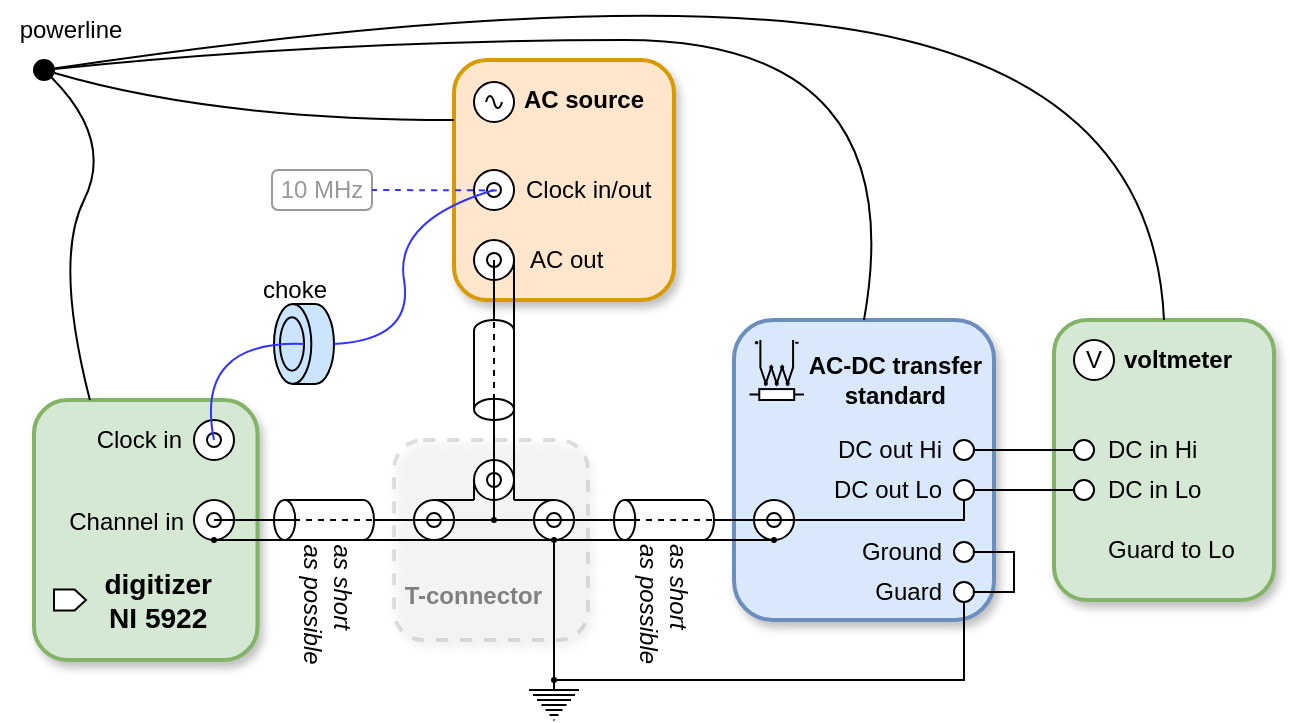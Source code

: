 <mxfile version="24.4.8" type="device">
  <diagram name="Page-1" id="16e2658f-23c8-b752-8be9-c03fbebb8bbe">
    <mxGraphModel dx="714" dy="1352" grid="1" gridSize="10" guides="1" tooltips="1" connect="1" arrows="1" fold="1" page="1" pageScale="1" pageWidth="1169" pageHeight="827" background="none" math="0" shadow="0">
      <root>
        <mxCell id="0" />
        <mxCell id="1" parent="0" />
        <mxCell id="laAMD-W9918imf4lk5Sr-12" value="&lt;font color=&quot;#999999&quot;&gt;10 MHz&lt;/font&gt;" style="rounded=1;whiteSpace=wrap;html=1;glass=0;strokeColor=#999999;" vertex="1" parent="1">
          <mxGeometry x="249" y="75" width="50" height="20" as="geometry" />
        </mxCell>
        <mxCell id="btig7-3qisSnMjI_CleR-5" value="" style="rounded=1;whiteSpace=wrap;html=1;strokeWidth=2;fillColor=#f5f5f5;shadow=1;fontColor=#333333;strokeColor=#666666;dashed=1;opacity=20;" parent="1" vertex="1">
          <mxGeometry x="310" y="210" width="97" height="100" as="geometry" />
        </mxCell>
        <mxCell id="btig7-3qisSnMjI_CleR-197" value="" style="group;shadow=0;" parent="1" vertex="1" connectable="0">
          <mxGeometry x="250" y="142" width="30" height="40" as="geometry" />
        </mxCell>
        <mxCell id="btig7-3qisSnMjI_CleR-194" value="" style="shape=cylinder3;whiteSpace=wrap;html=1;boundedLbl=1;backgroundOutline=1;size=9.333;direction=north;shadow=0;fillColor=#CCE5FF;" parent="btig7-3qisSnMjI_CleR-197" vertex="1">
          <mxGeometry width="30" height="40" as="geometry" />
        </mxCell>
        <mxCell id="btig7-3qisSnMjI_CleR-196" value="" style="ellipse;whiteSpace=wrap;html=1;fillColor=#CCE5FF;" parent="btig7-3qisSnMjI_CleR-197" vertex="1">
          <mxGeometry x="3" y="6.667" width="12" height="26.667" as="geometry" />
        </mxCell>
        <mxCell id="btig7-3qisSnMjI_CleR-2" value="&lt;div style=&quot;&quot;&gt;&lt;br&gt;&lt;/div&gt;" style="rounded=1;whiteSpace=wrap;html=1;align=center;strokeWidth=2;fillColor=#dae8fc;glass=0;shadow=1;strokeColor=#6c8ebf;" parent="1" vertex="1">
          <mxGeometry x="480" y="150" width="130" height="150" as="geometry" />
        </mxCell>
        <mxCell id="btig7-3qisSnMjI_CleR-1" value="" style="rounded=1;whiteSpace=wrap;html=1;strokeWidth=2;fillColor=#d5e8d4;shadow=1;strokeColor=#82b366;" parent="1" vertex="1">
          <mxGeometry x="130" y="190" width="111.75" height="130" as="geometry" />
        </mxCell>
        <mxCell id="btig7-3qisSnMjI_CleR-3" value="" style="rounded=1;whiteSpace=wrap;html=1;strokeWidth=2;fillColor=#d5e8d4;glass=0;shadow=1;strokeColor=#82b366;" parent="1" vertex="1">
          <mxGeometry x="640" y="150" width="110" height="140" as="geometry" />
        </mxCell>
        <mxCell id="btig7-3qisSnMjI_CleR-4" value="&lt;h3&gt;&lt;br&gt;&lt;/h3&gt;" style="rounded=1;whiteSpace=wrap;html=1;strokeWidth=2;fillColor=#ffe6cc;shadow=1;strokeColor=#d79b00;" parent="1" vertex="1">
          <mxGeometry x="340" y="20" width="110" height="120" as="geometry" />
        </mxCell>
        <mxCell id="btig7-3qisSnMjI_CleR-75" style="edgeStyle=orthogonalEdgeStyle;rounded=0;orthogonalLoop=1;jettySize=auto;html=1;entryX=0.5;entryY=1;entryDx=0;entryDy=0;endArrow=none;endFill=0;exitX=0.5;exitY=1;exitDx=0;exitDy=0;" parent="1" source="laAMD-W9918imf4lk5Sr-1" target="btig7-3qisSnMjI_CleR-20" edge="1">
          <mxGeometry relative="1" as="geometry">
            <Array as="points">
              <mxPoint x="390" y="330" />
              <mxPoint x="595" y="330" />
            </Array>
            <mxPoint x="390" y="309" as="sourcePoint" />
          </mxGeometry>
        </mxCell>
        <mxCell id="btig7-3qisSnMjI_CleR-8" value="" style="pointerEvents=1;verticalLabelPosition=bottom;shadow=0;dashed=0;align=center;html=1;verticalAlign=top;shape=mxgraph.electrical.signal_sources.source;aspect=fixed;points=[[0.5,0,0],[1,0.5,0],[0.5,1,0],[0,0.5,0]];elSignalType=ac;" parent="1" vertex="1">
          <mxGeometry x="350" y="31" width="20" height="20" as="geometry" />
        </mxCell>
        <mxCell id="btig7-3qisSnMjI_CleR-11" value="" style="pointerEvents=1;verticalLabelPosition=bottom;shadow=0;dashed=0;align=center;html=1;verticalAlign=top;shape=mxgraph.electrical.signal_sources.protective_earth;" parent="1" vertex="1">
          <mxGeometry x="377.5" y="330" width="25" height="20" as="geometry" />
        </mxCell>
        <mxCell id="btig7-3qisSnMjI_CleR-15" value="" style="verticalLabelPosition=bottom;shadow=0;dashed=0;align=center;html=1;verticalAlign=top;strokeWidth=1;shape=ellipse;" parent="1" vertex="1">
          <mxGeometry x="590" y="210" width="10" height="10" as="geometry" />
        </mxCell>
        <mxCell id="btig7-3qisSnMjI_CleR-16" value="" style="verticalLabelPosition=bottom;shadow=0;dashed=0;align=center;html=1;verticalAlign=top;strokeWidth=1;shape=ellipse;" parent="1" vertex="1">
          <mxGeometry x="590" y="230" width="10" height="10" as="geometry" />
        </mxCell>
        <mxCell id="btig7-3qisSnMjI_CleR-18" value="Channel in" style="text;html=1;align=right;verticalAlign=middle;resizable=0;points=[];autosize=1;strokeColor=none;fillColor=none;" parent="1" vertex="1">
          <mxGeometry x="126" y="236" width="80" height="30" as="geometry" />
        </mxCell>
        <mxCell id="btig7-3qisSnMjI_CleR-19" value="" style="verticalLabelPosition=bottom;shadow=0;dashed=0;align=center;html=1;verticalAlign=top;strokeWidth=1;shape=ellipse;" parent="1" vertex="1">
          <mxGeometry x="590" y="261" width="10" height="10" as="geometry" />
        </mxCell>
        <mxCell id="btig7-3qisSnMjI_CleR-20" value="" style="verticalLabelPosition=bottom;shadow=0;dashed=0;align=center;html=1;verticalAlign=top;strokeWidth=1;shape=ellipse;" parent="1" vertex="1">
          <mxGeometry x="590" y="281" width="10" height="10" as="geometry" />
        </mxCell>
        <mxCell id="btig7-3qisSnMjI_CleR-21" value="Ground" style="text;html=1;align=right;verticalAlign=middle;resizable=0;points=[];autosize=1;strokeColor=none;fillColor=none;" parent="1" vertex="1">
          <mxGeometry x="525" y="251" width="60" height="30" as="geometry" />
        </mxCell>
        <mxCell id="btig7-3qisSnMjI_CleR-22" value="&lt;div style=&quot;&quot;&gt;&lt;span style=&quot;background-color: initial;&quot;&gt;Guard&lt;/span&gt;&lt;/div&gt;" style="text;html=1;align=right;verticalAlign=middle;resizable=0;points=[];autosize=1;strokeColor=none;fillColor=none;" parent="1" vertex="1">
          <mxGeometry x="525" y="271" width="60" height="30" as="geometry" />
        </mxCell>
        <mxCell id="btig7-3qisSnMjI_CleR-23" value="&lt;h4 style=&quot;text-align: center;&quot;&gt;&lt;span style=&quot;background-color: initial;&quot;&gt;AC-DC transfer&lt;br&gt;&lt;/span&gt;&lt;span style=&quot;background-color: initial;&quot;&gt;standard&lt;/span&gt;&lt;/h4&gt;" style="text;html=1;align=right;verticalAlign=middle;resizable=0;points=[];autosize=1;strokeColor=none;fillColor=none;" parent="1" vertex="1">
          <mxGeometry x="495" y="145" width="110" height="70" as="geometry" />
        </mxCell>
        <mxCell id="btig7-3qisSnMjI_CleR-24" value="DC&amp;nbsp;&lt;span style=&quot;background-color: initial;&quot;&gt;out Lo&lt;/span&gt;" style="text;html=1;align=right;verticalAlign=middle;resizable=0;points=[];autosize=1;strokeColor=none;fillColor=none;" parent="1" vertex="1">
          <mxGeometry x="505" y="220" width="80" height="30" as="geometry" />
        </mxCell>
        <mxCell id="btig7-3qisSnMjI_CleR-28" value="DC&amp;nbsp;&lt;span style=&quot;background-color: initial;&quot;&gt;in Hi&lt;/span&gt;" style="text;html=1;align=left;verticalAlign=middle;resizable=0;points=[];autosize=1;strokeColor=none;fillColor=none;" parent="1" vertex="1">
          <mxGeometry x="665" y="200" width="70" height="30" as="geometry" />
        </mxCell>
        <mxCell id="btig7-3qisSnMjI_CleR-32" value="&lt;div style=&quot;&quot;&gt;&lt;span style=&quot;background-color: initial;&quot;&gt;Guard to Lo&lt;/span&gt;&lt;/div&gt;" style="text;html=1;align=left;verticalAlign=middle;resizable=0;points=[];autosize=1;strokeColor=none;fillColor=none;" parent="1" vertex="1">
          <mxGeometry x="665" y="250" width="90" height="30" as="geometry" />
        </mxCell>
        <mxCell id="btig7-3qisSnMjI_CleR-33" value="DC&amp;nbsp;&lt;span style=&quot;background-color: initial;&quot;&gt;in Lo&lt;/span&gt;" style="text;html=1;align=left;verticalAlign=middle;resizable=0;points=[];autosize=1;strokeColor=none;fillColor=none;" parent="1" vertex="1">
          <mxGeometry x="665" y="220" width="70" height="30" as="geometry" />
        </mxCell>
        <mxCell id="btig7-3qisSnMjI_CleR-34" value="" style="verticalLabelPosition=bottom;shadow=0;dashed=0;align=center;html=1;verticalAlign=top;strokeWidth=1;shape=ellipse;" parent="1" vertex="1">
          <mxGeometry x="650" y="210" width="10" height="10" as="geometry" />
        </mxCell>
        <mxCell id="btig7-3qisSnMjI_CleR-35" value="" style="verticalLabelPosition=bottom;shadow=0;dashed=0;align=center;html=1;verticalAlign=top;strokeWidth=1;shape=ellipse;" parent="1" vertex="1">
          <mxGeometry x="650" y="230" width="10" height="10" as="geometry" />
        </mxCell>
        <mxCell id="btig7-3qisSnMjI_CleR-38" value="&lt;h4 style=&quot;text-align: center;&quot;&gt;voltmeter&lt;/h4&gt;" style="text;html=1;align=right;verticalAlign=middle;resizable=0;points=[];autosize=1;strokeColor=none;fillColor=none;" parent="1" vertex="1">
          <mxGeometry x="650" y="140" width="80" height="60" as="geometry" />
        </mxCell>
        <mxCell id="btig7-3qisSnMjI_CleR-39" value="" style="endArrow=none;html=1;rounded=0;exitX=0;exitY=0.5;exitDx=0;exitDy=0;entryX=1;entryY=0.5;entryDx=0;entryDy=0;" parent="1" source="btig7-3qisSnMjI_CleR-34" target="btig7-3qisSnMjI_CleR-15" edge="1">
          <mxGeometry width="50" height="50" relative="1" as="geometry">
            <mxPoint x="450" y="430" as="sourcePoint" />
            <mxPoint x="500" y="380" as="targetPoint" />
          </mxGeometry>
        </mxCell>
        <mxCell id="btig7-3qisSnMjI_CleR-40" value="" style="endArrow=none;html=1;rounded=0;exitX=0;exitY=0.5;exitDx=0;exitDy=0;entryX=1;entryY=0.5;entryDx=0;entryDy=0;" parent="1" source="btig7-3qisSnMjI_CleR-35" target="btig7-3qisSnMjI_CleR-16" edge="1">
          <mxGeometry width="50" height="50" relative="1" as="geometry">
            <mxPoint x="700" y="359.81" as="sourcePoint" />
            <mxPoint x="610" y="359.81" as="targetPoint" />
          </mxGeometry>
        </mxCell>
        <mxCell id="btig7-3qisSnMjI_CleR-41" value="" style="endArrow=none;html=1;rounded=0;exitX=1;exitY=0.5;exitDx=0;exitDy=0;entryX=1;entryY=0.5;entryDx=0;entryDy=0;" parent="1" source="btig7-3qisSnMjI_CleR-19" target="btig7-3qisSnMjI_CleR-20" edge="1">
          <mxGeometry width="50" height="50" relative="1" as="geometry">
            <mxPoint x="590" y="261" as="sourcePoint" />
            <mxPoint x="620" y="266" as="targetPoint" />
            <Array as="points">
              <mxPoint x="620" y="266" />
              <mxPoint x="620" y="286" />
            </Array>
          </mxGeometry>
        </mxCell>
        <mxCell id="btig7-3qisSnMjI_CleR-65" value="Clock in" style="text;html=1;align=right;verticalAlign=middle;resizable=0;points=[];autosize=1;strokeColor=none;fillColor=none;" parent="1" vertex="1">
          <mxGeometry x="135" y="195" width="70" height="30" as="geometry" />
        </mxCell>
        <mxCell id="btig7-3qisSnMjI_CleR-68" value="Clock in/out" style="text;html=1;align=left;verticalAlign=middle;resizable=0;points=[];autosize=1;strokeColor=none;fillColor=none;" parent="1" vertex="1">
          <mxGeometry x="374" y="70" width="90" height="30" as="geometry" />
        </mxCell>
        <mxCell id="btig7-3qisSnMjI_CleR-72" value="&lt;h3 style=&quot;text-align: center;&quot;&gt;digitizer&lt;br&gt;NI 5922&lt;/h3&gt;" style="text;html=1;align=right;verticalAlign=middle;resizable=0;points=[];autosize=1;strokeColor=none;fillColor=none;" parent="1" vertex="1">
          <mxGeometry x="140" y="250" width="80" height="80" as="geometry" />
        </mxCell>
        <mxCell id="btig7-3qisSnMjI_CleR-73" value="&lt;h4 style=&quot;text-align: center;&quot;&gt;AC source&lt;/h4&gt;" style="text;html=1;align=right;verticalAlign=middle;resizable=0;points=[];autosize=1;strokeColor=none;fillColor=none;" parent="1" vertex="1">
          <mxGeometry x="356" y="10" width="80" height="60" as="geometry" />
        </mxCell>
        <mxCell id="btig7-3qisSnMjI_CleR-101" value="&lt;h4 style=&quot;text-align: center;&quot;&gt;T-connector&lt;/h4&gt;" style="text;html=1;align=right;verticalAlign=middle;resizable=0;points=[];autosize=1;strokeColor=none;fillColor=none;fontColor=#808080;" parent="1" vertex="1">
          <mxGeometry x="295" y="258" width="90" height="60" as="geometry" />
        </mxCell>
        <mxCell id="btig7-3qisSnMjI_CleR-137" value="" style="group" parent="1" vertex="1" connectable="0">
          <mxGeometry x="210" y="240" width="130" height="22" as="geometry" />
        </mxCell>
        <mxCell id="btig7-3qisSnMjI_CleR-136" style="edgeStyle=orthogonalEdgeStyle;rounded=0;orthogonalLoop=1;jettySize=auto;html=1;exitX=0;exitY=1;exitDx=0;exitDy=-5.321;exitPerimeter=0;entryX=0.5;entryY=1;entryDx=0;entryDy=0;endArrow=none;endFill=0;" parent="btig7-3qisSnMjI_CleR-137" source="btig7-3qisSnMjI_CleR-113" target="btig7-3qisSnMjI_CleR-123" edge="1">
          <mxGeometry relative="1" as="geometry" />
        </mxCell>
        <mxCell id="btig7-3qisSnMjI_CleR-113" value="" style="shape=cylinder3;whiteSpace=wrap;html=1;boundedLbl=1;backgroundOutline=1;size=5.321;direction=north;" parent="btig7-3qisSnMjI_CleR-137" vertex="1">
          <mxGeometry x="40" width="50" height="20" as="geometry" />
        </mxCell>
        <mxCell id="btig7-3qisSnMjI_CleR-114" value="" style="verticalLabelPosition=bottom;shadow=0;dashed=0;align=center;html=1;verticalAlign=top;strokeWidth=1;shape=ellipse;" parent="btig7-3qisSnMjI_CleR-137" vertex="1">
          <mxGeometry width="20" height="20" as="geometry" />
        </mxCell>
        <mxCell id="btig7-3qisSnMjI_CleR-115" value="" style="verticalLabelPosition=bottom;shadow=0;dashed=0;align=center;html=1;verticalAlign=top;strokeWidth=1;shape=ellipse;" parent="btig7-3qisSnMjI_CleR-137" vertex="1">
          <mxGeometry x="6.5" y="6.5" width="7" height="7" as="geometry" />
        </mxCell>
        <mxCell id="btig7-3qisSnMjI_CleR-118" value="" style="endArrow=none;html=1;rounded=0;curved=0;endFill=0;sourcePerimeterSpacing=0;strokeColor=default;" parent="btig7-3qisSnMjI_CleR-137" edge="1">
          <mxGeometry width="50" height="50" relative="1" as="geometry">
            <mxPoint x="10" y="10" as="sourcePoint" />
            <mxPoint x="50" y="10" as="targetPoint" />
          </mxGeometry>
        </mxCell>
        <mxCell id="btig7-3qisSnMjI_CleR-120" value="" style="endArrow=none;html=1;rounded=0;curved=0;endFill=0;dashed=1;" parent="btig7-3qisSnMjI_CleR-137" edge="1">
          <mxGeometry width="50" height="50" relative="1" as="geometry">
            <mxPoint x="50" y="9.94" as="sourcePoint" />
            <mxPoint x="90" y="9.94" as="targetPoint" />
          </mxGeometry>
        </mxCell>
        <mxCell id="btig7-3qisSnMjI_CleR-123" value="" style="verticalLabelPosition=bottom;shadow=0;dashed=0;align=center;html=1;verticalAlign=top;strokeWidth=1;shape=ellipse;" parent="btig7-3qisSnMjI_CleR-137" vertex="1">
          <mxGeometry x="110" width="20" height="20" as="geometry" />
        </mxCell>
        <mxCell id="btig7-3qisSnMjI_CleR-124" value="" style="verticalLabelPosition=bottom;shadow=0;dashed=0;align=center;html=1;verticalAlign=top;strokeWidth=1;shape=ellipse;" parent="btig7-3qisSnMjI_CleR-137" vertex="1">
          <mxGeometry x="116.5" y="6.5" width="7" height="7" as="geometry" />
        </mxCell>
        <mxCell id="btig7-3qisSnMjI_CleR-122" value="" style="endArrow=none;html=1;rounded=0;curved=0;endFill=0;" parent="btig7-3qisSnMjI_CleR-137" edge="1">
          <mxGeometry width="50" height="50" relative="1" as="geometry">
            <mxPoint x="90" y="10.02" as="sourcePoint" />
            <mxPoint x="120" y="9.94" as="targetPoint" />
          </mxGeometry>
        </mxCell>
        <mxCell id="btig7-3qisSnMjI_CleR-135" style="edgeStyle=orthogonalEdgeStyle;rounded=0;orthogonalLoop=1;jettySize=auto;html=1;exitX=0.5;exitY=1;exitDx=0;exitDy=0;entryX=0;entryY=0;entryDx=0;entryDy=5.321;entryPerimeter=0;endArrow=none;endFill=0;" parent="btig7-3qisSnMjI_CleR-137" source="btig7-3qisSnMjI_CleR-114" target="btig7-3qisSnMjI_CleR-113" edge="1">
          <mxGeometry relative="1" as="geometry" />
        </mxCell>
        <mxCell id="laAMD-W9918imf4lk5Sr-27" value="" style="ellipse;whiteSpace=wrap;html=1;aspect=fixed;fillColor=#000000;" vertex="1" parent="btig7-3qisSnMjI_CleR-137">
          <mxGeometry x="9" y="19" width="2" height="2" as="geometry" />
        </mxCell>
        <mxCell id="btig7-3qisSnMjI_CleR-139" value="" style="group" parent="1" vertex="1" connectable="0">
          <mxGeometry x="380" y="240" width="130" height="22" as="geometry" />
        </mxCell>
        <mxCell id="btig7-3qisSnMjI_CleR-140" style="edgeStyle=orthogonalEdgeStyle;rounded=0;orthogonalLoop=1;jettySize=auto;html=1;exitX=0;exitY=1;exitDx=0;exitDy=-5.321;exitPerimeter=0;entryX=0.5;entryY=1;entryDx=0;entryDy=0;endArrow=none;endFill=0;" parent="btig7-3qisSnMjI_CleR-139" source="btig7-3qisSnMjI_CleR-141" target="btig7-3qisSnMjI_CleR-146" edge="1">
          <mxGeometry relative="1" as="geometry" />
        </mxCell>
        <mxCell id="btig7-3qisSnMjI_CleR-141" value="" style="shape=cylinder3;whiteSpace=wrap;html=1;boundedLbl=1;backgroundOutline=1;size=5.321;direction=north;" parent="btig7-3qisSnMjI_CleR-139" vertex="1">
          <mxGeometry x="40" width="50" height="20" as="geometry" />
        </mxCell>
        <mxCell id="btig7-3qisSnMjI_CleR-142" value="" style="verticalLabelPosition=bottom;shadow=0;dashed=0;align=center;html=1;verticalAlign=top;strokeWidth=1;shape=ellipse;" parent="btig7-3qisSnMjI_CleR-139" vertex="1">
          <mxGeometry width="20" height="20" as="geometry" />
        </mxCell>
        <mxCell id="btig7-3qisSnMjI_CleR-143" value="" style="verticalLabelPosition=bottom;shadow=0;dashed=0;align=center;html=1;verticalAlign=top;strokeWidth=1;shape=ellipse;" parent="btig7-3qisSnMjI_CleR-139" vertex="1">
          <mxGeometry x="6.5" y="6.5" width="7" height="7" as="geometry" />
        </mxCell>
        <mxCell id="btig7-3qisSnMjI_CleR-144" value="" style="endArrow=none;html=1;rounded=0;curved=0;endFill=0;sourcePerimeterSpacing=0;strokeColor=default;" parent="btig7-3qisSnMjI_CleR-139" edge="1">
          <mxGeometry width="50" height="50" relative="1" as="geometry">
            <mxPoint x="10" y="10" as="sourcePoint" />
            <mxPoint x="50" y="10" as="targetPoint" />
          </mxGeometry>
        </mxCell>
        <mxCell id="btig7-3qisSnMjI_CleR-145" value="" style="endArrow=none;html=1;rounded=0;curved=0;endFill=0;dashed=1;" parent="btig7-3qisSnMjI_CleR-139" edge="1">
          <mxGeometry width="50" height="50" relative="1" as="geometry">
            <mxPoint x="50" y="9.94" as="sourcePoint" />
            <mxPoint x="90" y="9.94" as="targetPoint" />
          </mxGeometry>
        </mxCell>
        <mxCell id="btig7-3qisSnMjI_CleR-146" value="" style="verticalLabelPosition=bottom;shadow=0;dashed=0;align=center;html=1;verticalAlign=top;strokeWidth=1;shape=ellipse;" parent="btig7-3qisSnMjI_CleR-139" vertex="1">
          <mxGeometry x="110" width="20" height="20" as="geometry" />
        </mxCell>
        <mxCell id="btig7-3qisSnMjI_CleR-147" value="" style="verticalLabelPosition=bottom;shadow=0;dashed=0;align=center;html=1;verticalAlign=top;strokeWidth=1;shape=ellipse;" parent="btig7-3qisSnMjI_CleR-139" vertex="1">
          <mxGeometry x="116.5" y="6.5" width="7" height="7" as="geometry" />
        </mxCell>
        <mxCell id="btig7-3qisSnMjI_CleR-148" value="" style="endArrow=none;html=1;rounded=0;curved=0;endFill=0;" parent="btig7-3qisSnMjI_CleR-139" edge="1">
          <mxGeometry width="50" height="50" relative="1" as="geometry">
            <mxPoint x="90" y="10.02" as="sourcePoint" />
            <mxPoint x="120" y="9.94" as="targetPoint" />
          </mxGeometry>
        </mxCell>
        <mxCell id="btig7-3qisSnMjI_CleR-149" style="edgeStyle=orthogonalEdgeStyle;rounded=0;orthogonalLoop=1;jettySize=auto;html=1;exitX=0.5;exitY=1;exitDx=0;exitDy=0;entryX=0;entryY=0;entryDx=0;entryDy=5.321;entryPerimeter=0;endArrow=none;endFill=0;" parent="btig7-3qisSnMjI_CleR-139" source="btig7-3qisSnMjI_CleR-142" target="btig7-3qisSnMjI_CleR-141" edge="1">
          <mxGeometry relative="1" as="geometry" />
        </mxCell>
        <mxCell id="laAMD-W9918imf4lk5Sr-26" value="" style="ellipse;whiteSpace=wrap;html=1;aspect=fixed;fillColor=#000000;" vertex="1" parent="btig7-3qisSnMjI_CleR-139">
          <mxGeometry x="119" y="19" width="2" height="2" as="geometry" />
        </mxCell>
        <mxCell id="btig7-3qisSnMjI_CleR-172" value="" style="group" parent="1" vertex="1" connectable="0">
          <mxGeometry x="210" y="200" width="20" height="20" as="geometry" />
        </mxCell>
        <mxCell id="btig7-3qisSnMjI_CleR-164" value="" style="verticalLabelPosition=bottom;shadow=0;dashed=0;align=center;html=1;verticalAlign=top;strokeWidth=1;shape=ellipse;" parent="btig7-3qisSnMjI_CleR-172" vertex="1">
          <mxGeometry width="20" height="20" as="geometry" />
        </mxCell>
        <mxCell id="btig7-3qisSnMjI_CleR-165" value="" style="verticalLabelPosition=bottom;shadow=0;dashed=0;align=center;html=1;verticalAlign=top;strokeWidth=1;shape=ellipse;" parent="btig7-3qisSnMjI_CleR-172" vertex="1">
          <mxGeometry x="6.5" y="6.5" width="7" height="7" as="geometry" />
        </mxCell>
        <mxCell id="btig7-3qisSnMjI_CleR-173" value="" style="group" parent="1" vertex="1" connectable="0">
          <mxGeometry x="350" y="75" width="20" height="20" as="geometry" />
        </mxCell>
        <mxCell id="btig7-3qisSnMjI_CleR-168" value="" style="verticalLabelPosition=bottom;shadow=0;dashed=0;align=center;html=1;verticalAlign=top;strokeWidth=1;shape=ellipse;" parent="btig7-3qisSnMjI_CleR-173" vertex="1">
          <mxGeometry width="20" height="20" as="geometry" />
        </mxCell>
        <mxCell id="btig7-3qisSnMjI_CleR-169" value="" style="verticalLabelPosition=bottom;shadow=0;dashed=0;align=center;html=1;verticalAlign=top;strokeWidth=1;shape=ellipse;" parent="btig7-3qisSnMjI_CleR-173" vertex="1">
          <mxGeometry x="6.5" y="6.5" width="7" height="7" as="geometry" />
        </mxCell>
        <mxCell id="btig7-3qisSnMjI_CleR-176" value="" style="group" parent="1" vertex="1" connectable="0">
          <mxGeometry x="350" y="110" width="20" height="130" as="geometry" />
        </mxCell>
        <mxCell id="btig7-3qisSnMjI_CleR-175" value="" style="group" parent="btig7-3qisSnMjI_CleR-176" vertex="1" connectable="0">
          <mxGeometry width="20" height="20" as="geometry" />
        </mxCell>
        <mxCell id="btig7-3qisSnMjI_CleR-157" value="" style="verticalLabelPosition=bottom;shadow=0;dashed=0;align=center;html=1;verticalAlign=top;strokeWidth=1;shape=ellipse;rotation=-90;" parent="btig7-3qisSnMjI_CleR-175" vertex="1">
          <mxGeometry width="20" height="20" as="geometry" />
        </mxCell>
        <mxCell id="btig7-3qisSnMjI_CleR-158" value="" style="verticalLabelPosition=bottom;shadow=0;dashed=0;align=center;html=1;verticalAlign=top;strokeWidth=1;shape=ellipse;rotation=-90;" parent="btig7-3qisSnMjI_CleR-175" vertex="1">
          <mxGeometry x="6.5" y="6.5" width="7" height="7" as="geometry" />
        </mxCell>
        <mxCell id="btig7-3qisSnMjI_CleR-151" style="edgeStyle=orthogonalEdgeStyle;rounded=0;orthogonalLoop=1;jettySize=auto;html=1;exitX=0;exitY=1;exitDx=0;exitDy=-5.321;exitPerimeter=0;entryX=0.5;entryY=1;entryDx=0;entryDy=0;endArrow=none;endFill=0;" parent="btig7-3qisSnMjI_CleR-176" source="btig7-3qisSnMjI_CleR-152" target="btig7-3qisSnMjI_CleR-157" edge="1">
          <mxGeometry relative="1" as="geometry" />
        </mxCell>
        <mxCell id="btig7-3qisSnMjI_CleR-152" value="" style="shape=cylinder3;whiteSpace=wrap;html=1;boundedLbl=1;backgroundOutline=1;size=5.321;direction=north;rotation=-90;" parent="btig7-3qisSnMjI_CleR-176" vertex="1">
          <mxGeometry x="-15" y="55" width="50" height="20" as="geometry" />
        </mxCell>
        <mxCell id="btig7-3qisSnMjI_CleR-156" value="" style="endArrow=none;html=1;rounded=0;curved=0;endFill=0;dashed=1;" parent="btig7-3qisSnMjI_CleR-176" edge="1">
          <mxGeometry width="50" height="50" relative="1" as="geometry">
            <mxPoint x="10" y="80" as="sourcePoint" />
            <mxPoint x="10" y="40" as="targetPoint" />
          </mxGeometry>
        </mxCell>
        <mxCell id="btig7-3qisSnMjI_CleR-159" value="" style="endArrow=none;html=1;rounded=0;curved=0;endFill=0;" parent="btig7-3qisSnMjI_CleR-176" edge="1">
          <mxGeometry width="50" height="50" relative="1" as="geometry">
            <mxPoint x="10" y="40" as="sourcePoint" />
            <mxPoint x="10" y="10" as="targetPoint" />
          </mxGeometry>
        </mxCell>
        <mxCell id="btig7-3qisSnMjI_CleR-160" style="edgeStyle=orthogonalEdgeStyle;rounded=0;orthogonalLoop=1;jettySize=auto;html=1;exitX=0.5;exitY=1;exitDx=0;exitDy=0;entryX=0;entryY=0;entryDx=0;entryDy=5.321;entryPerimeter=0;endArrow=none;endFill=0;" parent="btig7-3qisSnMjI_CleR-176" source="btig7-3qisSnMjI_CleR-153" target="btig7-3qisSnMjI_CleR-152" edge="1">
          <mxGeometry relative="1" as="geometry" />
        </mxCell>
        <mxCell id="btig7-3qisSnMjI_CleR-174" value="" style="group" parent="btig7-3qisSnMjI_CleR-176" vertex="1" connectable="0">
          <mxGeometry y="110" width="20" height="20" as="geometry" />
        </mxCell>
        <mxCell id="btig7-3qisSnMjI_CleR-153" value="" style="verticalLabelPosition=bottom;shadow=0;dashed=0;align=center;html=1;verticalAlign=top;strokeWidth=1;shape=ellipse;rotation=-90;" parent="btig7-3qisSnMjI_CleR-174" vertex="1">
          <mxGeometry width="20" height="20" as="geometry" />
        </mxCell>
        <mxCell id="btig7-3qisSnMjI_CleR-154" value="" style="verticalLabelPosition=bottom;shadow=0;dashed=0;align=center;html=1;verticalAlign=top;strokeWidth=1;shape=ellipse;rotation=-90;" parent="btig7-3qisSnMjI_CleR-174" vertex="1">
          <mxGeometry x="6.5" y="6.5" width="7" height="7" as="geometry" />
        </mxCell>
        <mxCell id="btig7-3qisSnMjI_CleR-155" value="" style="endArrow=none;html=1;rounded=0;curved=0;endFill=0;sourcePerimeterSpacing=0;strokeColor=default;" parent="btig7-3qisSnMjI_CleR-176" edge="1">
          <mxGeometry width="50" height="50" relative="1" as="geometry">
            <mxPoint x="10" y="120" as="sourcePoint" />
            <mxPoint x="10" y="80" as="targetPoint" />
          </mxGeometry>
        </mxCell>
        <mxCell id="btig7-3qisSnMjI_CleR-177" value="" style="curved=1;endArrow=none;html=1;rounded=0;endFill=0;entryX=0.5;entryY=0.5;entryDx=0;entryDy=0;entryPerimeter=0;exitX=0.5;exitY=1;exitDx=0;exitDy=0;exitPerimeter=0;strokeColor=#3333FF;" parent="1" target="btig7-3qisSnMjI_CleR-169" edge="1" source="btig7-3qisSnMjI_CleR-194">
          <mxGeometry width="50" height="50" relative="1" as="geometry">
            <mxPoint x="270" y="130" as="sourcePoint" />
            <mxPoint x="370" y="150" as="targetPoint" />
            <Array as="points">
              <mxPoint x="320" y="160" />
              <mxPoint x="310" y="100" />
            </Array>
          </mxGeometry>
        </mxCell>
        <mxCell id="btig7-3qisSnMjI_CleR-179" value="&lt;i&gt;as short&lt;/i&gt;&lt;div&gt;&lt;i&gt;as possible&lt;/i&gt;&lt;/div&gt;" style="text;html=1;align=left;verticalAlign=middle;resizable=0;points=[];autosize=1;strokeColor=none;fillColor=none;rotation=90;" parent="1" vertex="1">
          <mxGeometry x="236.75" y="280" width="80" height="40" as="geometry" />
        </mxCell>
        <mxCell id="btig7-3qisSnMjI_CleR-183" value="&lt;i&gt;as short&lt;/i&gt;&lt;div style=&quot;&quot;&gt;&lt;i&gt;as possible&lt;/i&gt;&lt;/div&gt;" style="text;html=1;align=left;verticalAlign=middle;resizable=0;points=[];autosize=1;strokeColor=none;fillColor=none;rotation=90;" parent="1" vertex="1">
          <mxGeometry x="405" y="280" width="80" height="40" as="geometry" />
        </mxCell>
        <mxCell id="btig7-3qisSnMjI_CleR-186" value="DC&amp;nbsp;&lt;span style=&quot;background-color: initial;&quot;&gt;out Hi&lt;/span&gt;" style="text;html=1;align=right;verticalAlign=middle;resizable=0;points=[];autosize=1;strokeColor=none;fillColor=none;" parent="1" vertex="1">
          <mxGeometry x="505" y="200" width="80" height="30" as="geometry" />
        </mxCell>
        <mxCell id="btig7-3qisSnMjI_CleR-187" value="AC out" style="text;html=1;align=left;verticalAlign=middle;resizable=0;points=[];autosize=1;strokeColor=none;fillColor=none;" parent="1" vertex="1">
          <mxGeometry x="376" y="105" width="60" height="30" as="geometry" />
        </mxCell>
        <mxCell id="btig7-3qisSnMjI_CleR-191" value="V" style="ellipse;whiteSpace=wrap;html=1;aspect=fixed;" parent="1" vertex="1">
          <mxGeometry x="650" y="160" width="20" height="20" as="geometry" />
        </mxCell>
        <mxCell id="btig7-3qisSnMjI_CleR-192" value="" style="group" parent="1" vertex="1" connectable="0">
          <mxGeometry x="487.73" y="160" width="27.27" height="30" as="geometry" />
        </mxCell>
        <mxCell id="btig7-3qisSnMjI_CleR-9" value="" style="pointerEvents=1;verticalLabelPosition=bottom;shadow=0;dashed=0;align=center;html=1;verticalAlign=top;shape=mxgraph.electrical.resistors.resistor_1;" parent="btig7-3qisSnMjI_CleR-192" vertex="1">
          <mxGeometry y="24.545" width="27.27" height="5.455" as="geometry" />
        </mxCell>
        <mxCell id="btig7-3qisSnMjI_CleR-10" value="" style="pointerEvents=1;verticalLabelPosition=bottom;shadow=0;dashed=0;align=center;html=1;verticalAlign=top;shape=mxgraph.electrical.miscellaneous.thermopile" parent="btig7-3qisSnMjI_CleR-192" vertex="1">
          <mxGeometry x="2.727" width="21.816" height="22.364" as="geometry" />
        </mxCell>
        <mxCell id="btig7-3qisSnMjI_CleR-193" value="" style="verticalLabelPosition=bottom;shadow=0;dashed=0;align=center;html=1;verticalAlign=top;shape=mxgraph.electrical.abstract.dac;" parent="1" vertex="1">
          <mxGeometry x="140" y="284.74" width="16" height="10.51" as="geometry" />
        </mxCell>
        <mxCell id="btig7-3qisSnMjI_CleR-199" value="" style="curved=1;endArrow=none;html=1;rounded=0;exitX=0.5;exitY=0.5;exitDx=0;exitDy=0;exitPerimeter=0;endFill=0;entryX=1;entryY=0.5;entryDx=0;entryDy=0;strokeColor=#3333FF;" parent="1" target="btig7-3qisSnMjI_CleR-196" edge="1">
          <mxGeometry width="50" height="50" relative="1" as="geometry">
            <mxPoint x="220" y="210" as="sourcePoint" />
            <mxPoint x="330" y="120" as="targetPoint" />
            <Array as="points">
              <mxPoint x="210" y="160" />
            </Array>
          </mxGeometry>
        </mxCell>
        <mxCell id="btig7-3qisSnMjI_CleR-200" value="choke" style="text;html=1;align=center;verticalAlign=middle;resizable=0;points=[];autosize=1;strokeColor=none;fillColor=none;" parent="1" vertex="1">
          <mxGeometry x="230" y="120" width="60" height="30" as="geometry" />
        </mxCell>
        <mxCell id="2jNEZOl5D5SCYj3oSi-p-1" value="" style="endArrow=none;html=1;rounded=0;" parent="1" edge="1">
          <mxGeometry width="50" height="50" relative="1" as="geometry">
            <mxPoint x="330" y="240" as="sourcePoint" />
            <mxPoint x="350" y="240" as="targetPoint" />
          </mxGeometry>
        </mxCell>
        <mxCell id="2jNEZOl5D5SCYj3oSi-p-2" value="" style="endArrow=none;html=1;rounded=0;entryX=0.5;entryY=0;entryDx=0;entryDy=0;" parent="1" target="btig7-3qisSnMjI_CleR-153" edge="1">
          <mxGeometry width="50" height="50" relative="1" as="geometry">
            <mxPoint x="350" y="240" as="sourcePoint" />
            <mxPoint x="380" y="200" as="targetPoint" />
          </mxGeometry>
        </mxCell>
        <mxCell id="2jNEZOl5D5SCYj3oSi-p-3" value="" style="endArrow=none;html=1;rounded=0;exitX=0.5;exitY=1;exitDx=0;exitDy=0;entryX=0.5;entryY=1;entryDx=0;entryDy=0;" parent="1" source="btig7-3qisSnMjI_CleR-123" target="btig7-3qisSnMjI_CleR-142" edge="1">
          <mxGeometry width="50" height="50" relative="1" as="geometry">
            <mxPoint x="330" y="250" as="sourcePoint" />
            <mxPoint x="380" y="200" as="targetPoint" />
          </mxGeometry>
        </mxCell>
        <mxCell id="2jNEZOl5D5SCYj3oSi-p-4" value="" style="endArrow=none;html=1;rounded=0;exitX=0.5;exitY=0;exitDx=0;exitDy=0;curved=0;jumpStyle=none;" parent="1" source="btig7-3qisSnMjI_CleR-142" edge="1">
          <mxGeometry width="50" height="50" relative="1" as="geometry">
            <mxPoint x="330" y="250" as="sourcePoint" />
            <mxPoint x="370" y="240" as="targetPoint" />
          </mxGeometry>
        </mxCell>
        <mxCell id="2jNEZOl5D5SCYj3oSi-p-5" value="" style="endArrow=none;html=1;rounded=0;entryX=0.5;entryY=1;entryDx=0;entryDy=0;" parent="1" target="btig7-3qisSnMjI_CleR-153" edge="1">
          <mxGeometry width="50" height="50" relative="1" as="geometry">
            <mxPoint x="370" y="240" as="sourcePoint" />
            <mxPoint x="380" y="200" as="targetPoint" />
          </mxGeometry>
        </mxCell>
        <mxCell id="2jNEZOl5D5SCYj3oSi-p-6" value="" style="endArrow=none;html=1;rounded=0;exitX=0.824;exitY=0.997;exitDx=0;exitDy=0;entryX=0.5;entryY=1;entryDx=0;entryDy=0;exitPerimeter=0;" parent="1" source="laAMD-W9918imf4lk5Sr-1" target="btig7-3qisSnMjI_CleR-142" edge="1">
          <mxGeometry width="50" height="50" relative="1" as="geometry">
            <mxPoint x="330" y="300" as="sourcePoint" />
            <mxPoint x="380" y="250" as="targetPoint" />
          </mxGeometry>
        </mxCell>
        <mxCell id="2jNEZOl5D5SCYj3oSi-p-7" value="" style="endArrow=none;html=1;rounded=0;" parent="1" edge="1">
          <mxGeometry width="50" height="50" relative="1" as="geometry">
            <mxPoint x="330" y="250" as="sourcePoint" />
            <mxPoint x="390" y="250" as="targetPoint" />
          </mxGeometry>
        </mxCell>
        <mxCell id="2jNEZOl5D5SCYj3oSi-p-8" value="" style="endArrow=none;html=1;rounded=0;" parent="1" source="2jNEZOl5D5SCYj3oSi-p-9" edge="1">
          <mxGeometry width="50" height="50" relative="1" as="geometry">
            <mxPoint x="360" y="230" as="sourcePoint" />
            <mxPoint x="360" y="250" as="targetPoint" />
          </mxGeometry>
        </mxCell>
        <mxCell id="2jNEZOl5D5SCYj3oSi-p-13" value="" style="endArrow=none;html=1;rounded=0;" parent="1" target="2jNEZOl5D5SCYj3oSi-p-9" edge="1">
          <mxGeometry width="50" height="50" relative="1" as="geometry">
            <mxPoint x="360" y="230" as="sourcePoint" />
            <mxPoint x="360" y="250" as="targetPoint" />
          </mxGeometry>
        </mxCell>
        <mxCell id="2jNEZOl5D5SCYj3oSi-p-9" value="" style="ellipse;whiteSpace=wrap;html=1;aspect=fixed;fillColor=#000000;" parent="1" vertex="1">
          <mxGeometry x="359" y="249" width="2" height="2" as="geometry" />
        </mxCell>
        <mxCell id="2jNEZOl5D5SCYj3oSi-p-15" value="" style="endArrow=none;html=1;rounded=0;entryX=0.5;entryY=1;entryDx=0;entryDy=0;" parent="1" target="btig7-3qisSnMjI_CleR-16" edge="1">
          <mxGeometry width="50" height="50" relative="1" as="geometry">
            <mxPoint x="500" y="250" as="sourcePoint" />
            <mxPoint x="620.344" y="250" as="targetPoint" />
            <Array as="points">
              <mxPoint x="595" y="250" />
            </Array>
          </mxGeometry>
        </mxCell>
        <mxCell id="2jNEZOl5D5SCYj3oSi-p-14" value="" style="ellipse;whiteSpace=wrap;html=1;aspect=fixed;fillColor=#000000;" parent="1" vertex="1">
          <mxGeometry x="389" y="329" width="2" height="2" as="geometry" />
        </mxCell>
        <mxCell id="laAMD-W9918imf4lk5Sr-1" value="" style="ellipse;whiteSpace=wrap;html=1;aspect=fixed;fillColor=#000000;" vertex="1" parent="1">
          <mxGeometry x="389" y="259" width="2" height="2" as="geometry" />
        </mxCell>
        <mxCell id="laAMD-W9918imf4lk5Sr-6" value="" style="curved=1;endArrow=none;html=1;rounded=0;exitX=0.5;exitY=0;exitDx=0;exitDy=0;endFill=0;" edge="1" parent="1" source="btig7-3qisSnMjI_CleR-2" target="laAMD-W9918imf4lk5Sr-15">
          <mxGeometry width="50" height="50" relative="1" as="geometry">
            <mxPoint x="380" y="180" as="sourcePoint" />
            <mxPoint x="140" y="10" as="targetPoint" />
            <Array as="points">
              <mxPoint x="570" y="10" />
              <mxPoint x="280" y="10" />
            </Array>
          </mxGeometry>
        </mxCell>
        <mxCell id="laAMD-W9918imf4lk5Sr-7" value="" style="curved=1;endArrow=none;html=1;rounded=0;exitX=0.5;exitY=0;exitDx=0;exitDy=0;endFill=0;" edge="1" parent="1" source="btig7-3qisSnMjI_CleR-3" target="laAMD-W9918imf4lk5Sr-15">
          <mxGeometry width="50" height="50" relative="1" as="geometry">
            <mxPoint x="555" y="160" as="sourcePoint" />
            <mxPoint x="140" y="10" as="targetPoint" />
            <Array as="points">
              <mxPoint x="690" y="40" />
              <mxPoint x="440" y="-20" />
            </Array>
          </mxGeometry>
        </mxCell>
        <mxCell id="laAMD-W9918imf4lk5Sr-8" value="" style="curved=1;endArrow=none;html=1;rounded=0;exitX=0;exitY=0.25;exitDx=0;exitDy=0;endFill=0;" edge="1" parent="1" source="btig7-3qisSnMjI_CleR-4" target="laAMD-W9918imf4lk5Sr-15">
          <mxGeometry width="50" height="50" relative="1" as="geometry">
            <mxPoint x="380" y="180" as="sourcePoint" />
            <mxPoint x="140" y="10" as="targetPoint" />
            <Array as="points">
              <mxPoint x="220" y="50" />
            </Array>
          </mxGeometry>
        </mxCell>
        <mxCell id="laAMD-W9918imf4lk5Sr-9" value="" style="curved=1;endArrow=none;html=1;rounded=0;exitX=0.25;exitY=0;exitDx=0;exitDy=0;endFill=0;" edge="1" parent="1" source="btig7-3qisSnMjI_CleR-1" target="laAMD-W9918imf4lk5Sr-15">
          <mxGeometry width="50" height="50" relative="1" as="geometry">
            <mxPoint x="380" y="180" as="sourcePoint" />
            <mxPoint x="140" y="10" as="targetPoint" />
            <Array as="points">
              <mxPoint x="140" y="120" />
              <mxPoint x="170" y="60" />
            </Array>
          </mxGeometry>
        </mxCell>
        <mxCell id="laAMD-W9918imf4lk5Sr-10" value="" style="curved=1;endArrow=none;html=1;rounded=0;exitX=0.695;exitY=0.53;exitDx=0;exitDy=0;exitPerimeter=0;dashed=1;endFill=0;entryX=1;entryY=0.5;entryDx=0;entryDy=0;strokeColor=#3333FF;" edge="1" parent="1" source="btig7-3qisSnMjI_CleR-169" target="laAMD-W9918imf4lk5Sr-12">
          <mxGeometry width="50" height="50" relative="1" as="geometry">
            <mxPoint x="360" y="90" as="sourcePoint" />
            <mxPoint x="265.0" y="80" as="targetPoint" />
            <Array as="points" />
          </mxGeometry>
        </mxCell>
        <mxCell id="laAMD-W9918imf4lk5Sr-15" value="" style="ellipse;whiteSpace=wrap;html=1;aspect=fixed;fillColor=#000000;" vertex="1" parent="1">
          <mxGeometry x="130" y="20" width="10" height="10" as="geometry" />
        </mxCell>
        <mxCell id="laAMD-W9918imf4lk5Sr-17" value="powerline" style="text;html=1;align=center;verticalAlign=middle;resizable=0;points=[];autosize=1;strokeColor=none;fillColor=none;" vertex="1" parent="1">
          <mxGeometry x="113" y="-10" width="70" height="30" as="geometry" />
        </mxCell>
      </root>
    </mxGraphModel>
  </diagram>
</mxfile>
